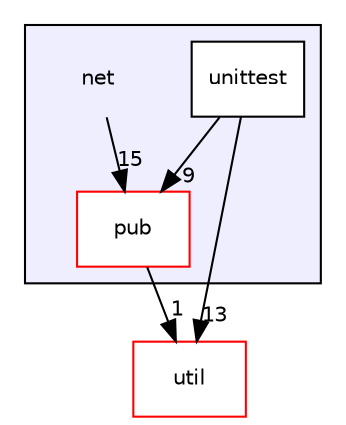 digraph "net" {
  compound=true
  node [ fontsize="10", fontname="Helvetica"];
  edge [ labelfontsize="10", labelfontname="Helvetica"];
  subgraph clusterdir_427baa8a9a5be237f298d4545d0d1ce2 {
    graph [ bgcolor="#eeeeff", pencolor="black", label="" URL="dir_427baa8a9a5be237f298d4545d0d1ce2.html"];
    dir_427baa8a9a5be237f298d4545d0d1ce2 [shape=plaintext label="net"];
  dir_14332e37d872c09e8f101f48e3d63119 [shape=box label="pub" fillcolor="white" style="filled" color="red" URL="dir_14332e37d872c09e8f101f48e3d63119.html"];
  dir_7a22927afa08efa969246485d4406fdc [shape=box label="unittest" fillcolor="white" style="filled" URL="dir_7a22927afa08efa969246485d4406fdc.html"];
  }
  dir_23ec12649285f9fabf3a6b7380226c28 [shape=box label="util" fillcolor="white" style="filled" color="red" URL="dir_23ec12649285f9fabf3a6b7380226c28.html"];
  dir_7a22927afa08efa969246485d4406fdc->dir_14332e37d872c09e8f101f48e3d63119 [headlabel="9", labeldistance=1.5 headhref="dir_000012_000013.html"];
  dir_7a22927afa08efa969246485d4406fdc->dir_23ec12649285f9fabf3a6b7380226c28 [headlabel="13", labeldistance=1.5 headhref="dir_000012_000010.html"];
  dir_427baa8a9a5be237f298d4545d0d1ce2->dir_14332e37d872c09e8f101f48e3d63119 [headlabel="15", labeldistance=1.5 headhref="dir_000009_000013.html"];
  dir_14332e37d872c09e8f101f48e3d63119->dir_23ec12649285f9fabf3a6b7380226c28 [headlabel="1", labeldistance=1.5 headhref="dir_000013_000010.html"];
}

